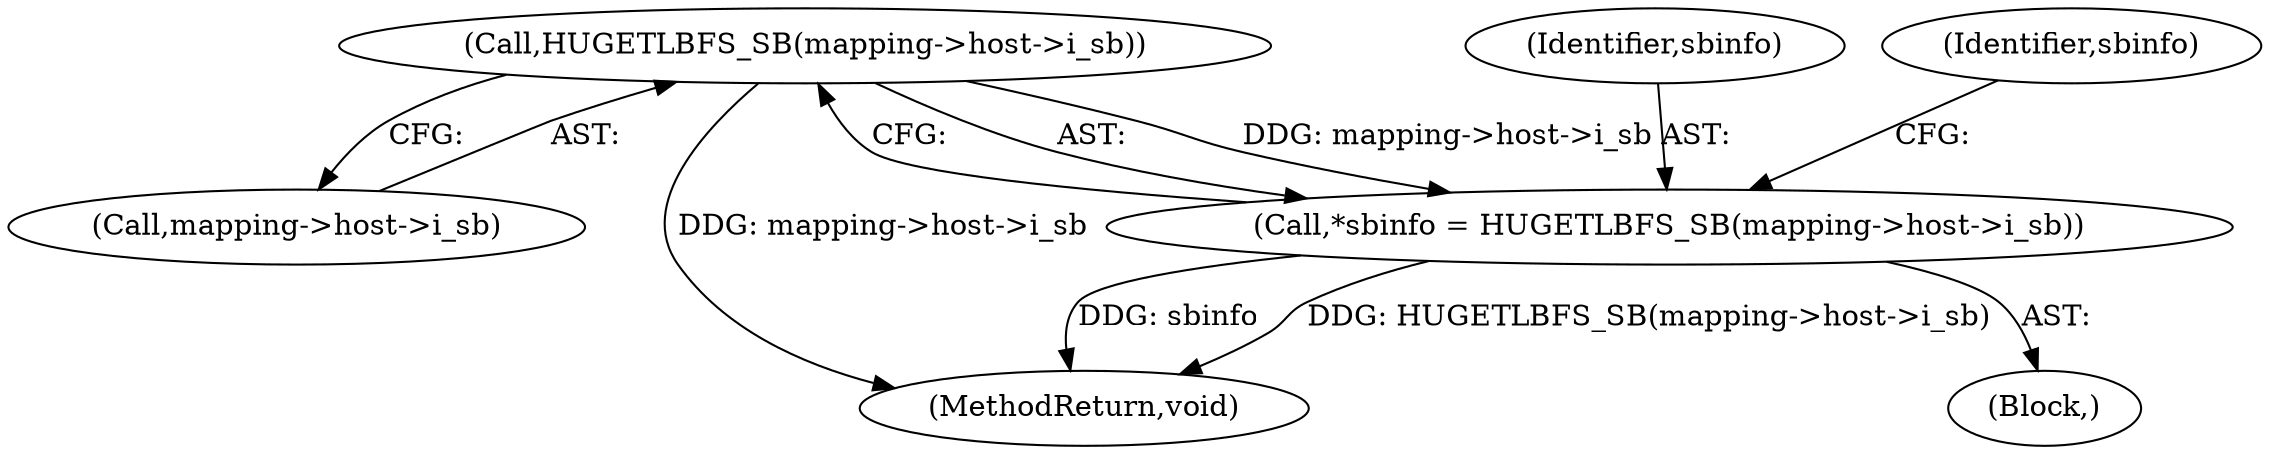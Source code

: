 digraph "1_linux_90481622d75715bfcb68501280a917dbfe516029_0@pointer" {
"1000107" [label="(Call,HUGETLBFS_SB(mapping->host->i_sb))"];
"1000105" [label="(Call,*sbinfo = HUGETLBFS_SB(mapping->host->i_sb))"];
"1000108" [label="(Call,mapping->host->i_sb)"];
"1000136" [label="(MethodReturn,void)"];
"1000106" [label="(Identifier,sbinfo)"];
"1000105" [label="(Call,*sbinfo = HUGETLBFS_SB(mapping->host->i_sb))"];
"1000116" [label="(Identifier,sbinfo)"];
"1000107" [label="(Call,HUGETLBFS_SB(mapping->host->i_sb))"];
"1000103" [label="(Block,)"];
"1000107" -> "1000105"  [label="AST: "];
"1000107" -> "1000108"  [label="CFG: "];
"1000108" -> "1000107"  [label="AST: "];
"1000105" -> "1000107"  [label="CFG: "];
"1000107" -> "1000136"  [label="DDG: mapping->host->i_sb"];
"1000107" -> "1000105"  [label="DDG: mapping->host->i_sb"];
"1000105" -> "1000103"  [label="AST: "];
"1000106" -> "1000105"  [label="AST: "];
"1000116" -> "1000105"  [label="CFG: "];
"1000105" -> "1000136"  [label="DDG: HUGETLBFS_SB(mapping->host->i_sb)"];
"1000105" -> "1000136"  [label="DDG: sbinfo"];
}
